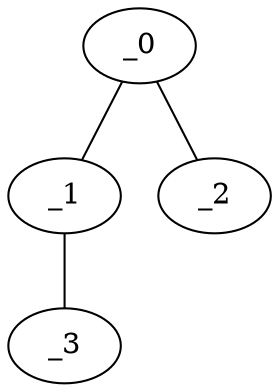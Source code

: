 graph IP1_0130 {
	_0	 [x="1.51",
		y=3];
	_1	 [x="1.5",
		y="0.49"];
	_0 -- _1;
	_2	 [x="1.96876",
		y="0.635126"];
	_0 -- _2;
	_3	 [x="1.69154",
		y="0.556016"];
	_1 -- _3;
}
